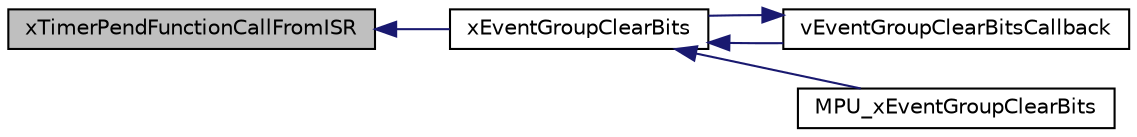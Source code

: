 digraph "xTimerPendFunctionCallFromISR"
{
  edge [fontname="Helvetica",fontsize="10",labelfontname="Helvetica",labelfontsize="10"];
  node [fontname="Helvetica",fontsize="10",shape=record];
  rankdir="LR";
  Node21 [label="xTimerPendFunctionCallFromISR",height=0.2,width=0.4,color="black", fillcolor="grey75", style="filled", fontcolor="black"];
  Node21 -> Node22 [dir="back",color="midnightblue",fontsize="10",style="solid",fontname="Helvetica"];
  Node22 [label="xEventGroupClearBits",height=0.2,width=0.4,color="black", fillcolor="white", style="filled",URL="$event__groups_8h.html#a0fb72cfdd4f0d5f86d955fc3af448f2a"];
  Node22 -> Node23 [dir="back",color="midnightblue",fontsize="10",style="solid",fontname="Helvetica"];
  Node23 [label="vEventGroupClearBitsCallback",height=0.2,width=0.4,color="black", fillcolor="white", style="filled",URL="$event__groups_8h.html#a9187a137998183178320167de254cce9"];
  Node23 -> Node22 [dir="back",color="midnightblue",fontsize="10",style="solid",fontname="Helvetica"];
  Node22 -> Node24 [dir="back",color="midnightblue",fontsize="10",style="solid",fontname="Helvetica"];
  Node24 [label="MPU_xEventGroupClearBits",height=0.2,width=0.4,color="black", fillcolor="white", style="filled",URL="$mpu__wrappers_8c.html#ad3779b376e213e0868c55cd1f816bfb8"];
}
